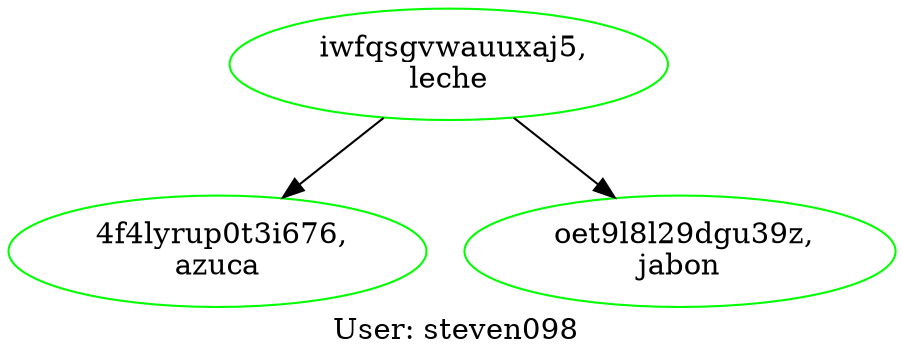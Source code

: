 digraph G { 

 label=" User: steven098"
node [height=0.5, width=1.2];
"4f4lyrup0t3i676" [label=" 4f4lyrup0t3i676,\nazuca",color=green] 
"iwfqsgvwauuxaj5" [label=" iwfqsgvwauuxaj5,\nleche",color=green] 
"iwfqsgvwauuxaj5" -> "oet9l8l29dgu39z" 
"iwfqsgvwauuxaj5" -> "4f4lyrup0t3i676" 
"oet9l8l29dgu39z" [label=" oet9l8l29dgu39z,\njabon",color=green] 
}